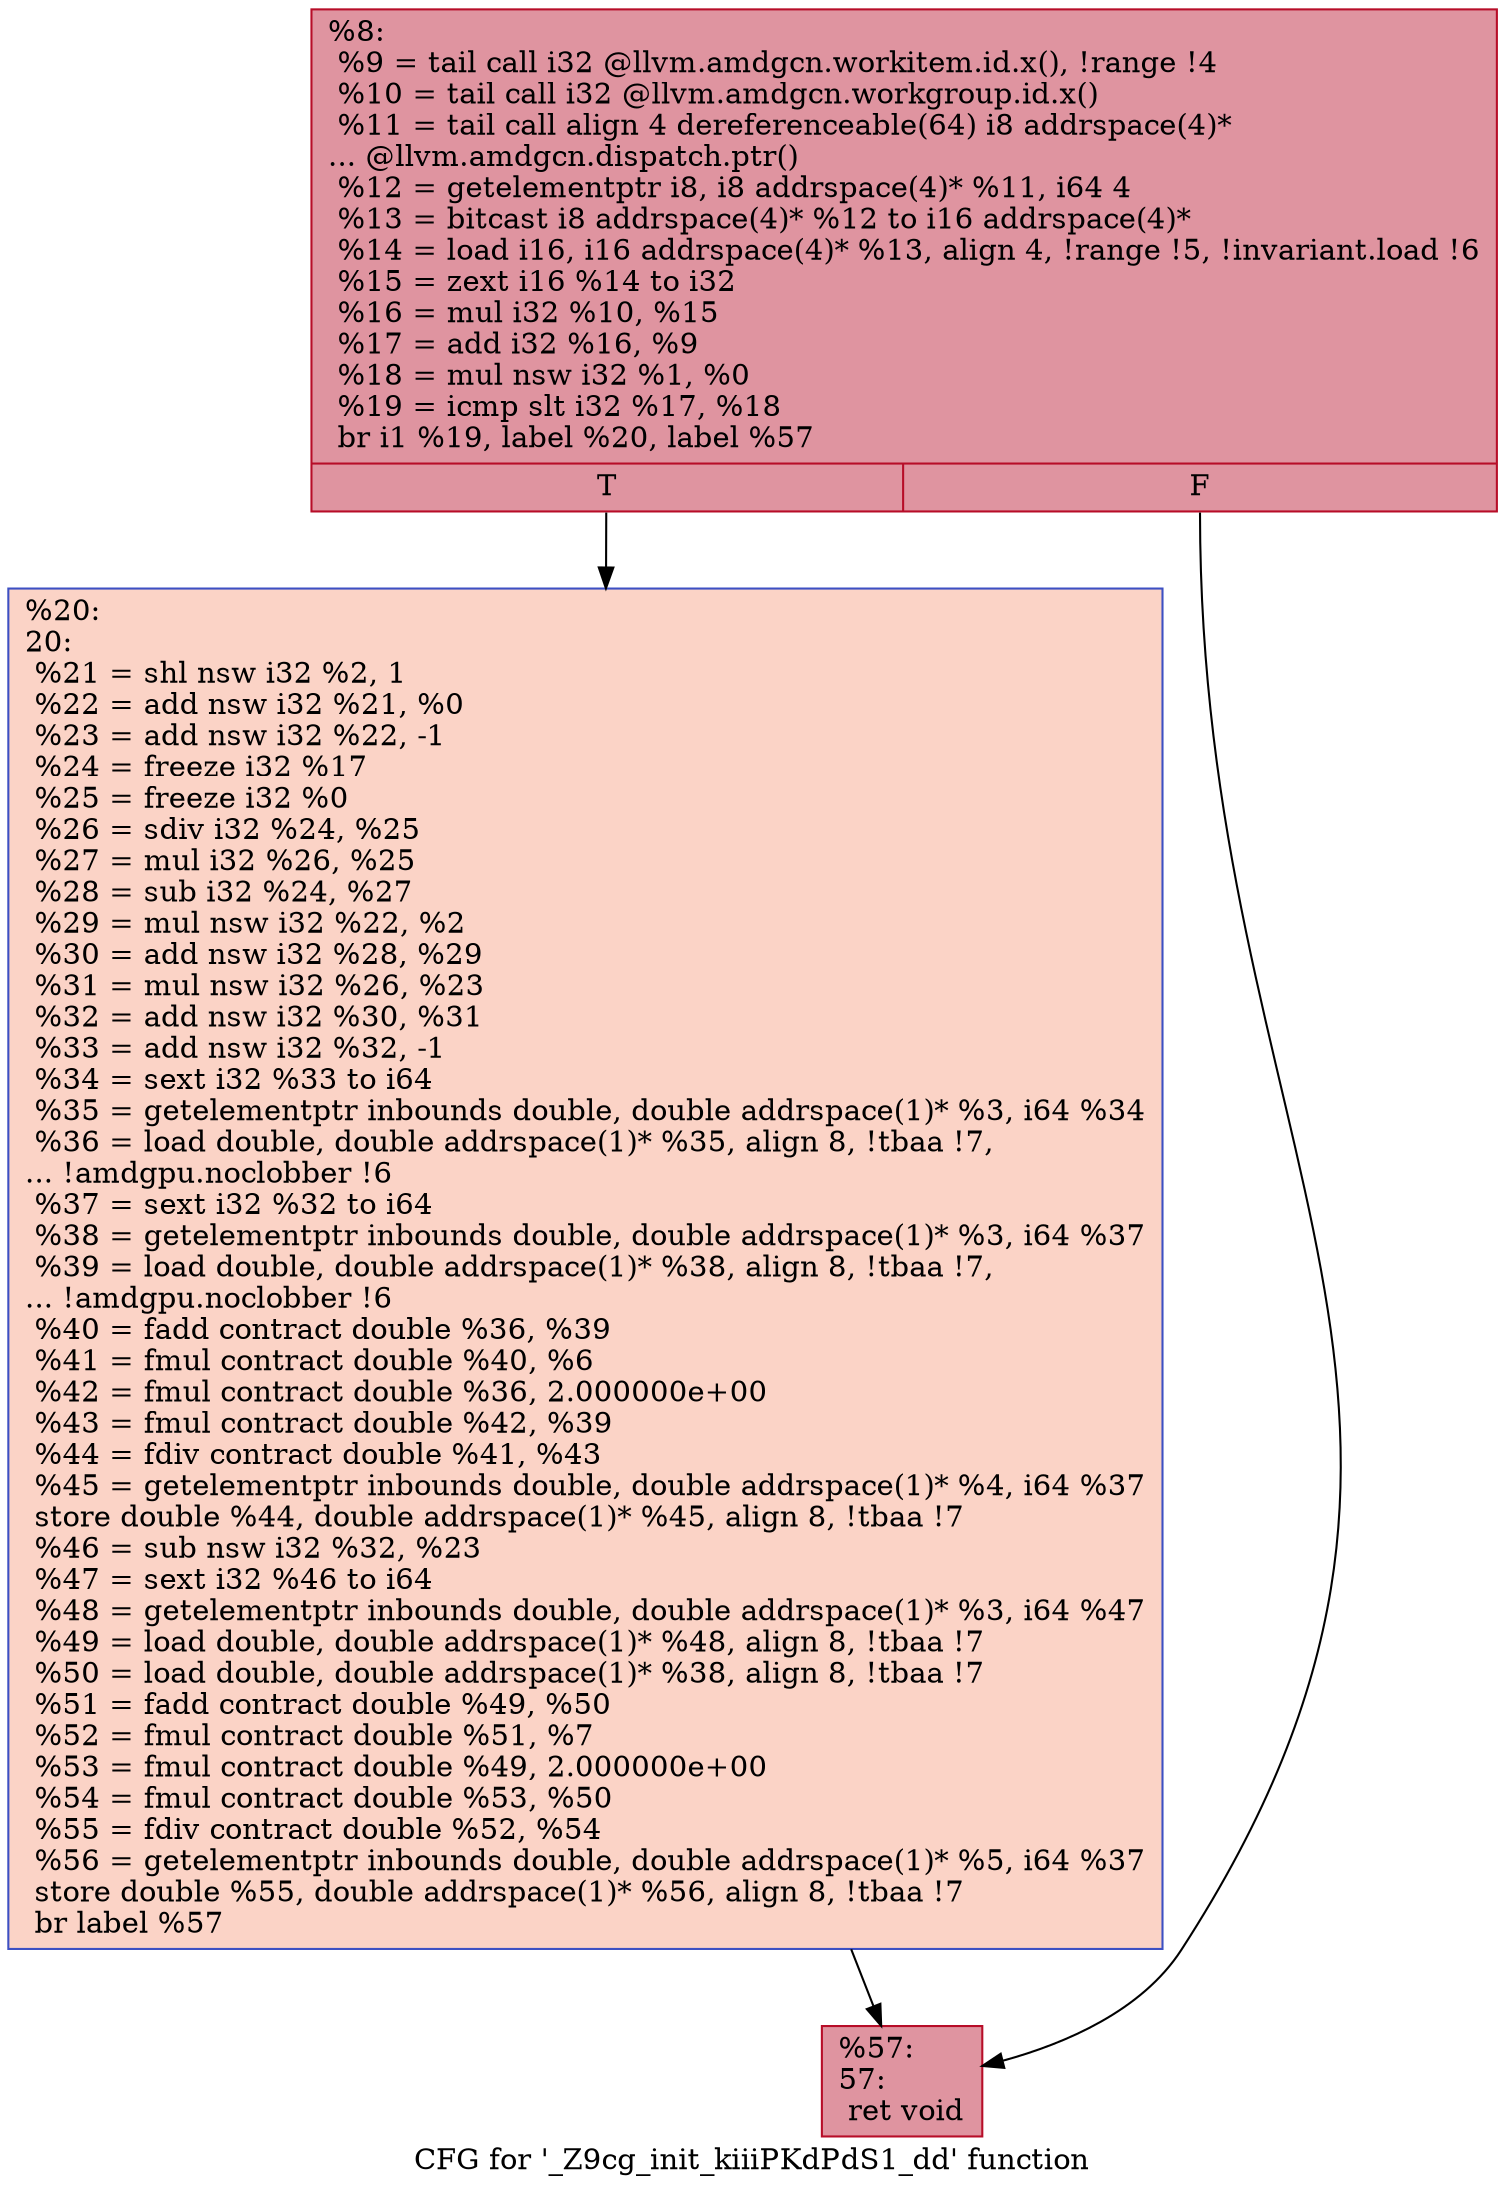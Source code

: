 digraph "CFG for '_Z9cg_init_kiiiPKdPdS1_dd' function" {
	label="CFG for '_Z9cg_init_kiiiPKdPdS1_dd' function";

	Node0x5a7e6d0 [shape=record,color="#b70d28ff", style=filled, fillcolor="#b70d2870",label="{%8:\l  %9 = tail call i32 @llvm.amdgcn.workitem.id.x(), !range !4\l  %10 = tail call i32 @llvm.amdgcn.workgroup.id.x()\l  %11 = tail call align 4 dereferenceable(64) i8 addrspace(4)*\l... @llvm.amdgcn.dispatch.ptr()\l  %12 = getelementptr i8, i8 addrspace(4)* %11, i64 4\l  %13 = bitcast i8 addrspace(4)* %12 to i16 addrspace(4)*\l  %14 = load i16, i16 addrspace(4)* %13, align 4, !range !5, !invariant.load !6\l  %15 = zext i16 %14 to i32\l  %16 = mul i32 %10, %15\l  %17 = add i32 %16, %9\l  %18 = mul nsw i32 %1, %0\l  %19 = icmp slt i32 %17, %18\l  br i1 %19, label %20, label %57\l|{<s0>T|<s1>F}}"];
	Node0x5a7e6d0:s0 -> Node0x5a80690;
	Node0x5a7e6d0:s1 -> Node0x5a80720;
	Node0x5a80690 [shape=record,color="#3d50c3ff", style=filled, fillcolor="#f59c7d70",label="{%20:\l20:                                               \l  %21 = shl nsw i32 %2, 1\l  %22 = add nsw i32 %21, %0\l  %23 = add nsw i32 %22, -1\l  %24 = freeze i32 %17\l  %25 = freeze i32 %0\l  %26 = sdiv i32 %24, %25\l  %27 = mul i32 %26, %25\l  %28 = sub i32 %24, %27\l  %29 = mul nsw i32 %22, %2\l  %30 = add nsw i32 %28, %29\l  %31 = mul nsw i32 %26, %23\l  %32 = add nsw i32 %30, %31\l  %33 = add nsw i32 %32, -1\l  %34 = sext i32 %33 to i64\l  %35 = getelementptr inbounds double, double addrspace(1)* %3, i64 %34\l  %36 = load double, double addrspace(1)* %35, align 8, !tbaa !7,\l... !amdgpu.noclobber !6\l  %37 = sext i32 %32 to i64\l  %38 = getelementptr inbounds double, double addrspace(1)* %3, i64 %37\l  %39 = load double, double addrspace(1)* %38, align 8, !tbaa !7,\l... !amdgpu.noclobber !6\l  %40 = fadd contract double %36, %39\l  %41 = fmul contract double %40, %6\l  %42 = fmul contract double %36, 2.000000e+00\l  %43 = fmul contract double %42, %39\l  %44 = fdiv contract double %41, %43\l  %45 = getelementptr inbounds double, double addrspace(1)* %4, i64 %37\l  store double %44, double addrspace(1)* %45, align 8, !tbaa !7\l  %46 = sub nsw i32 %32, %23\l  %47 = sext i32 %46 to i64\l  %48 = getelementptr inbounds double, double addrspace(1)* %3, i64 %47\l  %49 = load double, double addrspace(1)* %48, align 8, !tbaa !7\l  %50 = load double, double addrspace(1)* %38, align 8, !tbaa !7\l  %51 = fadd contract double %49, %50\l  %52 = fmul contract double %51, %7\l  %53 = fmul contract double %49, 2.000000e+00\l  %54 = fmul contract double %53, %50\l  %55 = fdiv contract double %52, %54\l  %56 = getelementptr inbounds double, double addrspace(1)* %5, i64 %37\l  store double %55, double addrspace(1)* %56, align 8, !tbaa !7\l  br label %57\l}"];
	Node0x5a80690 -> Node0x5a80720;
	Node0x5a80720 [shape=record,color="#b70d28ff", style=filled, fillcolor="#b70d2870",label="{%57:\l57:                                               \l  ret void\l}"];
}
